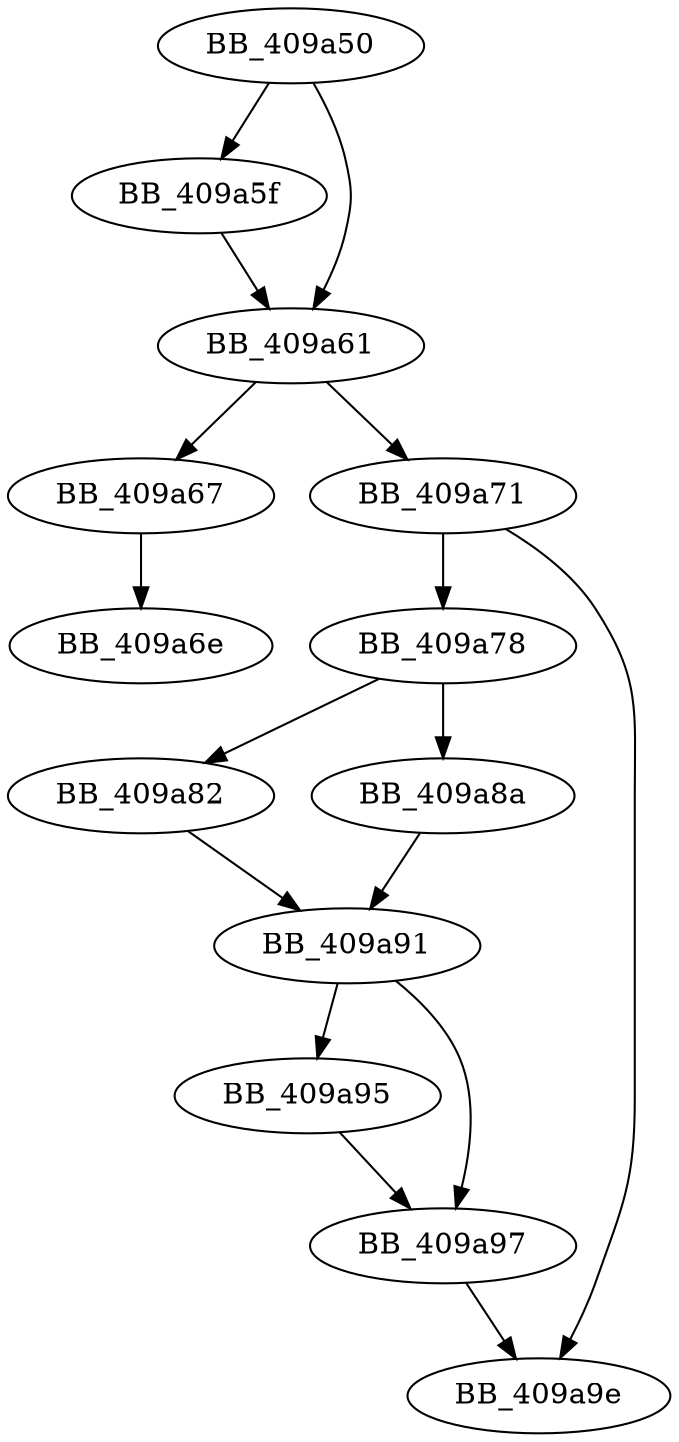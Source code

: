 DiGraph sub_409A50{
BB_409a50->BB_409a5f
BB_409a50->BB_409a61
BB_409a5f->BB_409a61
BB_409a61->BB_409a67
BB_409a61->BB_409a71
BB_409a67->BB_409a6e
BB_409a71->BB_409a78
BB_409a71->BB_409a9e
BB_409a78->BB_409a82
BB_409a78->BB_409a8a
BB_409a82->BB_409a91
BB_409a8a->BB_409a91
BB_409a91->BB_409a95
BB_409a91->BB_409a97
BB_409a95->BB_409a97
BB_409a97->BB_409a9e
}
